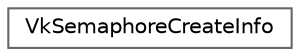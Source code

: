digraph "类继承关系图"
{
 // LATEX_PDF_SIZE
  bgcolor="transparent";
  edge [fontname=Helvetica,fontsize=10,labelfontname=Helvetica,labelfontsize=10];
  node [fontname=Helvetica,fontsize=10,shape=box,height=0.2,width=0.4];
  rankdir="LR";
  Node0 [id="Node000000",label="VkSemaphoreCreateInfo",height=0.2,width=0.4,color="grey40", fillcolor="white", style="filled",URL="$struct_vk_semaphore_create_info.html",tooltip=" "];
}
